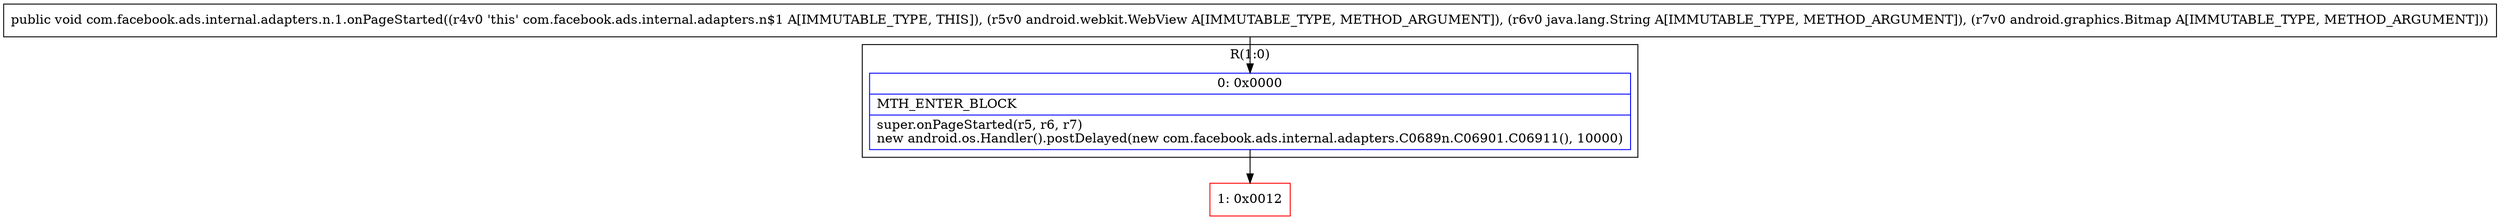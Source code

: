digraph "CFG forcom.facebook.ads.internal.adapters.n.1.onPageStarted(Landroid\/webkit\/WebView;Ljava\/lang\/String;Landroid\/graphics\/Bitmap;)V" {
subgraph cluster_Region_1014004847 {
label = "R(1:0)";
node [shape=record,color=blue];
Node_0 [shape=record,label="{0\:\ 0x0000|MTH_ENTER_BLOCK\l|super.onPageStarted(r5, r6, r7)\lnew android.os.Handler().postDelayed(new com.facebook.ads.internal.adapters.C0689n.C06901.C06911(), 10000)\l}"];
}
Node_1 [shape=record,color=red,label="{1\:\ 0x0012}"];
MethodNode[shape=record,label="{public void com.facebook.ads.internal.adapters.n.1.onPageStarted((r4v0 'this' com.facebook.ads.internal.adapters.n$1 A[IMMUTABLE_TYPE, THIS]), (r5v0 android.webkit.WebView A[IMMUTABLE_TYPE, METHOD_ARGUMENT]), (r6v0 java.lang.String A[IMMUTABLE_TYPE, METHOD_ARGUMENT]), (r7v0 android.graphics.Bitmap A[IMMUTABLE_TYPE, METHOD_ARGUMENT])) }"];
MethodNode -> Node_0;
Node_0 -> Node_1;
}

